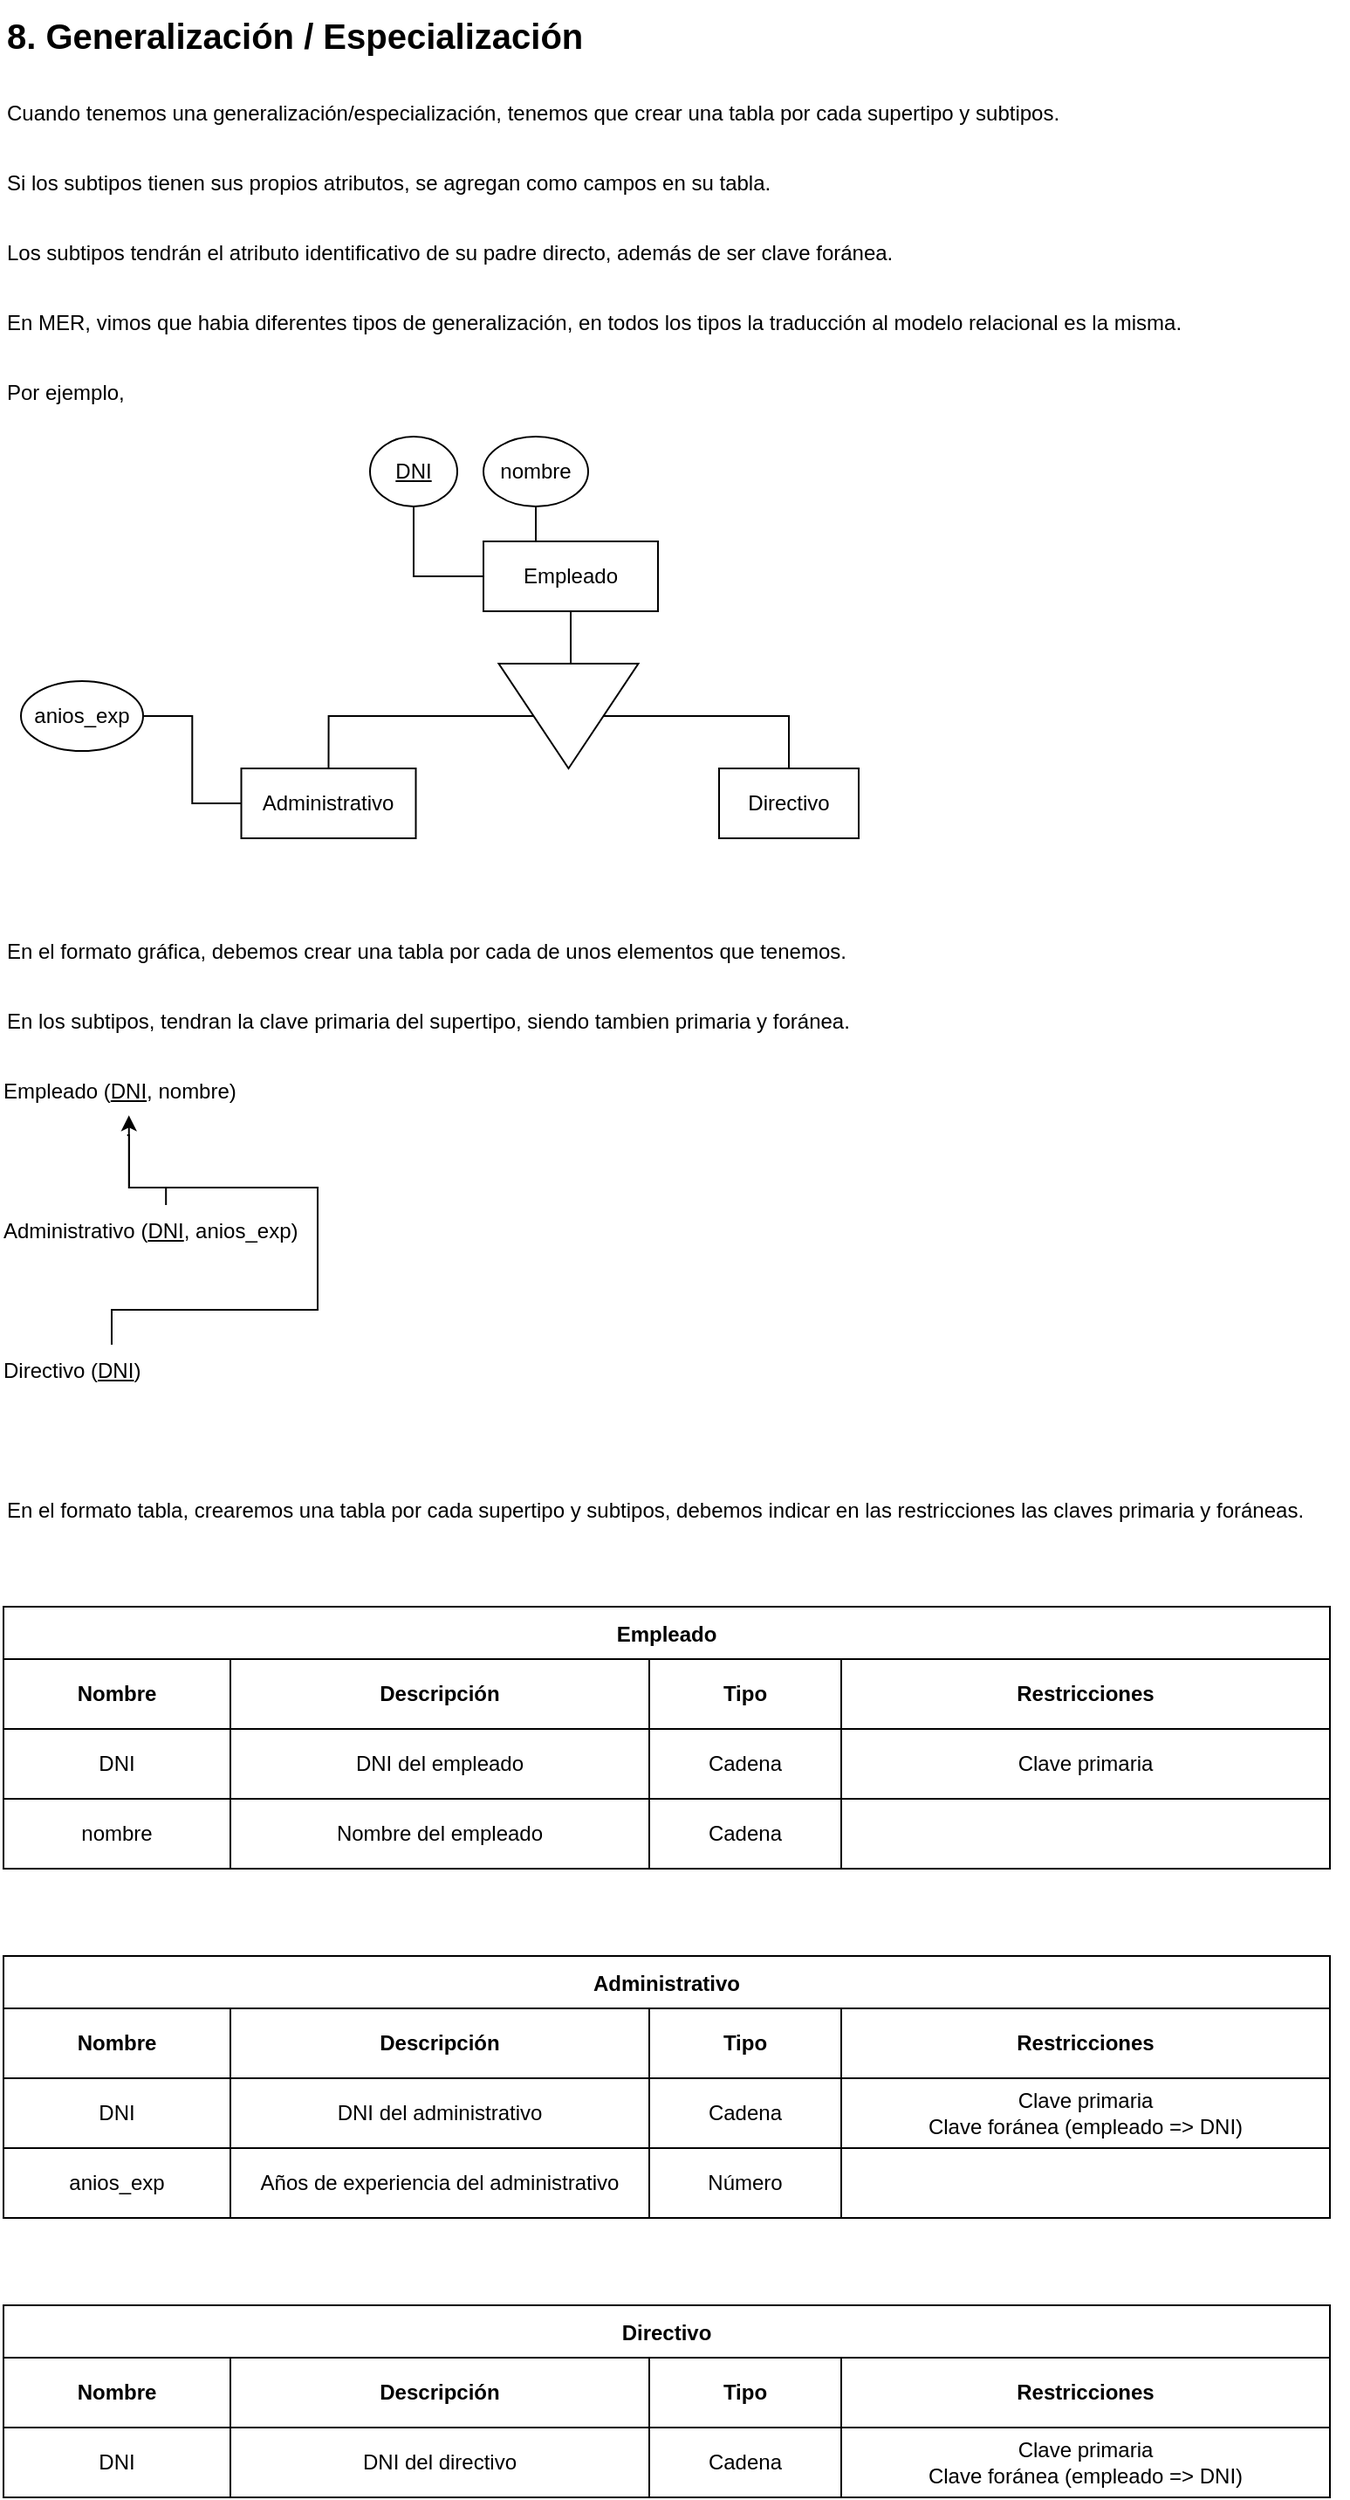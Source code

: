 <mxfile version="25.0.2">
  <diagram id="R2lEEEUBdFMjLlhIrx00" name="Page-1">
    <mxGraphModel dx="880" dy="1484" grid="1" gridSize="10" guides="1" tooltips="1" connect="1" arrows="1" fold="1" page="1" pageScale="1" pageWidth="850" pageHeight="1100" math="0" shadow="0" extFonts="Permanent Marker^https://fonts.googleapis.com/css?family=Permanent+Marker">
      <root>
        <mxCell id="0" />
        <mxCell id="1" parent="0" />
        <mxCell id="r9ZIB-1ZPVIUdIr8UHxr-1" value="8. Generalización / Especialización" style="text;html=1;align=left;verticalAlign=middle;resizable=0;points=[];autosize=1;strokeColor=none;fillColor=none;strokeWidth=0;fontSize=20;fontStyle=1" parent="1" vertex="1">
          <mxGeometry x="40" y="40" width="330" height="40" as="geometry" />
        </mxCell>
        <mxCell id="Usn2N5yTQ50fh_KGr3eV-1" value="Empleado" style="whiteSpace=wrap;html=1;align=center;" parent="1" vertex="1">
          <mxGeometry x="315" y="350" width="100" height="40" as="geometry" />
        </mxCell>
        <mxCell id="Usn2N5yTQ50fh_KGr3eV-2" value="Administrativo" style="whiteSpace=wrap;html=1;align=center;" parent="1" vertex="1">
          <mxGeometry x="176.25" y="480" width="100" height="40" as="geometry" />
        </mxCell>
        <mxCell id="Usn2N5yTQ50fh_KGr3eV-3" value="Directivo" style="whiteSpace=wrap;html=1;align=center;" parent="1" vertex="1">
          <mxGeometry x="450" y="480" width="80" height="40" as="geometry" />
        </mxCell>
        <mxCell id="Usn2N5yTQ50fh_KGr3eV-5" value="nombre" style="ellipse;whiteSpace=wrap;html=1;align=center;" parent="1" vertex="1">
          <mxGeometry x="315" y="290" width="60" height="40" as="geometry" />
        </mxCell>
        <mxCell id="Usn2N5yTQ50fh_KGr3eV-6" style="edgeStyle=orthogonalEdgeStyle;rounded=0;orthogonalLoop=1;jettySize=auto;html=1;entryX=0;entryY=0.5;entryDx=0;entryDy=0;endArrow=none;endFill=0;" parent="1" source="Usn2N5yTQ50fh_KGr3eV-7" target="Usn2N5yTQ50fh_KGr3eV-1" edge="1">
          <mxGeometry relative="1" as="geometry">
            <Array as="points">
              <mxPoint x="275" y="370" />
            </Array>
          </mxGeometry>
        </mxCell>
        <mxCell id="Usn2N5yTQ50fh_KGr3eV-7" value="DNI" style="ellipse;whiteSpace=wrap;html=1;align=center;fontStyle=4;" parent="1" vertex="1">
          <mxGeometry x="250" y="290" width="50" height="40" as="geometry" />
        </mxCell>
        <mxCell id="Usn2N5yTQ50fh_KGr3eV-8" style="edgeStyle=orthogonalEdgeStyle;rounded=0;orthogonalLoop=1;jettySize=auto;html=1;endArrow=none;endFill=0;" parent="1" source="Usn2N5yTQ50fh_KGr3eV-5" edge="1">
          <mxGeometry relative="1" as="geometry">
            <mxPoint x="345" y="350" as="targetPoint" />
          </mxGeometry>
        </mxCell>
        <mxCell id="Usn2N5yTQ50fh_KGr3eV-9" style="edgeStyle=orthogonalEdgeStyle;rounded=0;orthogonalLoop=1;jettySize=auto;html=1;entryX=0.5;entryY=0;entryDx=0;entryDy=0;endArrow=none;endFill=0;" parent="1" source="Usn2N5yTQ50fh_KGr3eV-11" target="Usn2N5yTQ50fh_KGr3eV-2" edge="1">
          <mxGeometry relative="1" as="geometry" />
        </mxCell>
        <mxCell id="Usn2N5yTQ50fh_KGr3eV-10" style="edgeStyle=orthogonalEdgeStyle;rounded=0;orthogonalLoop=1;jettySize=auto;html=1;entryX=0.5;entryY=0;entryDx=0;entryDy=0;endArrow=none;endFill=0;" parent="1" source="Usn2N5yTQ50fh_KGr3eV-11" target="Usn2N5yTQ50fh_KGr3eV-3" edge="1">
          <mxGeometry relative="1" as="geometry" />
        </mxCell>
        <mxCell id="Usn2N5yTQ50fh_KGr3eV-11" value="" style="triangle;whiteSpace=wrap;html=1;rotation=90;" parent="1" vertex="1">
          <mxGeometry x="333.75" y="410" width="60" height="80" as="geometry" />
        </mxCell>
        <mxCell id="Usn2N5yTQ50fh_KGr3eV-12" style="edgeStyle=orthogonalEdgeStyle;rounded=0;orthogonalLoop=1;jettySize=auto;html=1;entryX=0;entryY=0.484;entryDx=0;entryDy=0;entryPerimeter=0;endArrow=none;endFill=0;" parent="1" source="Usn2N5yTQ50fh_KGr3eV-1" target="Usn2N5yTQ50fh_KGr3eV-11" edge="1">
          <mxGeometry relative="1" as="geometry" />
        </mxCell>
        <mxCell id="Usn2N5yTQ50fh_KGr3eV-13" style="edgeStyle=orthogonalEdgeStyle;rounded=0;orthogonalLoop=1;jettySize=auto;html=1;entryX=0;entryY=0.5;entryDx=0;entryDy=0;endArrow=none;endFill=0;" parent="1" source="Usn2N5yTQ50fh_KGr3eV-14" target="Usn2N5yTQ50fh_KGr3eV-2" edge="1">
          <mxGeometry relative="1" as="geometry" />
        </mxCell>
        <mxCell id="Usn2N5yTQ50fh_KGr3eV-14" value="anios_exp" style="ellipse;whiteSpace=wrap;html=1;align=center;" parent="1" vertex="1">
          <mxGeometry x="50" y="430" width="70" height="40" as="geometry" />
        </mxCell>
        <mxCell id="Usn2N5yTQ50fh_KGr3eV-15" value="Cuando tenemos una generalización/especialización, tenemos que crear una tabla por cada supertipo y subtipos." style="text;html=1;align=left;verticalAlign=middle;resizable=0;points=[];autosize=1;strokeColor=none;fillColor=none;" parent="1" vertex="1">
          <mxGeometry x="40" y="90" width="630" height="30" as="geometry" />
        </mxCell>
        <mxCell id="Usn2N5yTQ50fh_KGr3eV-16" value="Empleado (&lt;u&gt;DNI&lt;/u&gt;, nombre)" style="text;html=1;align=left;verticalAlign=middle;resizable=0;points=[];autosize=1;strokeColor=none;fillColor=none;" parent="1" vertex="1">
          <mxGeometry x="38.12" y="650" width="160" height="30" as="geometry" />
        </mxCell>
        <mxCell id="Usn2N5yTQ50fh_KGr3eV-17" value="Administrativo (&lt;u&gt;DNI&lt;/u&gt;, anios_exp)" style="text;html=1;align=left;verticalAlign=middle;resizable=0;points=[];autosize=1;strokeColor=none;fillColor=none;" parent="1" vertex="1">
          <mxGeometry x="38.12" y="730" width="190" height="30" as="geometry" />
        </mxCell>
        <mxCell id="Usn2N5yTQ50fh_KGr3eV-18" value="Directivo (&lt;u&gt;DNI&lt;/u&gt;)" style="text;html=1;align=left;verticalAlign=middle;resizable=0;points=[];autosize=1;strokeColor=none;fillColor=none;" parent="1" vertex="1">
          <mxGeometry x="38.12" y="810" width="100" height="30" as="geometry" />
        </mxCell>
        <mxCell id="Usn2N5yTQ50fh_KGr3eV-19" style="edgeStyle=orthogonalEdgeStyle;rounded=0;orthogonalLoop=1;jettySize=auto;html=1;entryX=0.461;entryY=0.956;entryDx=0;entryDy=0;entryPerimeter=0;align=left;" parent="1" source="Usn2N5yTQ50fh_KGr3eV-17" target="Usn2N5yTQ50fh_KGr3eV-16" edge="1">
          <mxGeometry relative="1" as="geometry">
            <Array as="points">
              <mxPoint x="132.87" y="720" />
              <mxPoint x="111.87" y="720" />
            </Array>
          </mxGeometry>
        </mxCell>
        <mxCell id="Usn2N5yTQ50fh_KGr3eV-20" style="edgeStyle=orthogonalEdgeStyle;rounded=0;orthogonalLoop=1;jettySize=auto;html=1;endArrow=none;endFill=0;align=left;" parent="1" source="Usn2N5yTQ50fh_KGr3eV-18" edge="1">
          <mxGeometry relative="1" as="geometry">
            <mxPoint x="110.87" y="690" as="targetPoint" />
            <Array as="points">
              <mxPoint x="102" y="790" />
              <mxPoint x="220" y="790" />
              <mxPoint x="220" y="720" />
              <mxPoint x="112" y="720" />
              <mxPoint x="112" y="690" />
            </Array>
          </mxGeometry>
        </mxCell>
        <mxCell id="Usn2N5yTQ50fh_KGr3eV-21" value="Empleado" style="shape=table;startSize=30;container=1;collapsible=0;childLayout=tableLayout;fontStyle=1" parent="1" vertex="1">
          <mxGeometry x="40" y="960" width="760" height="150" as="geometry" />
        </mxCell>
        <mxCell id="Usn2N5yTQ50fh_KGr3eV-22" value="" style="shape=tableRow;horizontal=0;startSize=0;swimlaneHead=0;swimlaneBody=0;strokeColor=inherit;top=0;left=0;bottom=0;right=0;collapsible=0;dropTarget=0;fillColor=none;points=[[0,0.5],[1,0.5]];portConstraint=eastwest;" parent="Usn2N5yTQ50fh_KGr3eV-21" vertex="1">
          <mxGeometry y="30" width="760" height="40" as="geometry" />
        </mxCell>
        <mxCell id="Usn2N5yTQ50fh_KGr3eV-23" value="&lt;b&gt;Nombre&lt;/b&gt;" style="shape=partialRectangle;html=1;whiteSpace=wrap;connectable=0;strokeColor=inherit;overflow=hidden;fillColor=none;top=0;left=0;bottom=0;right=0;pointerEvents=1;" parent="Usn2N5yTQ50fh_KGr3eV-22" vertex="1">
          <mxGeometry width="130" height="40" as="geometry">
            <mxRectangle width="130" height="40" as="alternateBounds" />
          </mxGeometry>
        </mxCell>
        <mxCell id="Usn2N5yTQ50fh_KGr3eV-24" value="&lt;b&gt;Descripción&lt;/b&gt;" style="shape=partialRectangle;html=1;whiteSpace=wrap;connectable=0;strokeColor=inherit;overflow=hidden;fillColor=none;top=0;left=0;bottom=0;right=0;pointerEvents=1;" parent="Usn2N5yTQ50fh_KGr3eV-22" vertex="1">
          <mxGeometry x="130" width="240" height="40" as="geometry">
            <mxRectangle width="240" height="40" as="alternateBounds" />
          </mxGeometry>
        </mxCell>
        <mxCell id="Usn2N5yTQ50fh_KGr3eV-25" value="&lt;b&gt;Tipo&lt;/b&gt;" style="shape=partialRectangle;html=1;whiteSpace=wrap;connectable=0;strokeColor=inherit;overflow=hidden;fillColor=none;top=0;left=0;bottom=0;right=0;pointerEvents=1;" parent="Usn2N5yTQ50fh_KGr3eV-22" vertex="1">
          <mxGeometry x="370" width="110" height="40" as="geometry">
            <mxRectangle width="110" height="40" as="alternateBounds" />
          </mxGeometry>
        </mxCell>
        <mxCell id="Usn2N5yTQ50fh_KGr3eV-26" value="&lt;b&gt;Restricciones&lt;/b&gt;" style="shape=partialRectangle;html=1;whiteSpace=wrap;connectable=0;strokeColor=inherit;overflow=hidden;fillColor=none;top=0;left=0;bottom=0;right=0;pointerEvents=1;" parent="Usn2N5yTQ50fh_KGr3eV-22" vertex="1">
          <mxGeometry x="480" width="280" height="40" as="geometry">
            <mxRectangle width="280" height="40" as="alternateBounds" />
          </mxGeometry>
        </mxCell>
        <mxCell id="Usn2N5yTQ50fh_KGr3eV-27" value="" style="shape=tableRow;horizontal=0;startSize=0;swimlaneHead=0;swimlaneBody=0;strokeColor=inherit;top=0;left=0;bottom=0;right=0;collapsible=0;dropTarget=0;fillColor=none;points=[[0,0.5],[1,0.5]];portConstraint=eastwest;" parent="Usn2N5yTQ50fh_KGr3eV-21" vertex="1">
          <mxGeometry y="70" width="760" height="40" as="geometry" />
        </mxCell>
        <mxCell id="Usn2N5yTQ50fh_KGr3eV-28" value="DNI" style="shape=partialRectangle;html=1;whiteSpace=wrap;connectable=0;strokeColor=inherit;overflow=hidden;fillColor=none;top=0;left=0;bottom=0;right=0;pointerEvents=1;" parent="Usn2N5yTQ50fh_KGr3eV-27" vertex="1">
          <mxGeometry width="130" height="40" as="geometry">
            <mxRectangle width="130" height="40" as="alternateBounds" />
          </mxGeometry>
        </mxCell>
        <mxCell id="Usn2N5yTQ50fh_KGr3eV-29" value="DNI del empleado" style="shape=partialRectangle;html=1;whiteSpace=wrap;connectable=0;strokeColor=inherit;overflow=hidden;fillColor=none;top=0;left=0;bottom=0;right=0;pointerEvents=1;" parent="Usn2N5yTQ50fh_KGr3eV-27" vertex="1">
          <mxGeometry x="130" width="240" height="40" as="geometry">
            <mxRectangle width="240" height="40" as="alternateBounds" />
          </mxGeometry>
        </mxCell>
        <mxCell id="Usn2N5yTQ50fh_KGr3eV-30" value="Cadena" style="shape=partialRectangle;html=1;whiteSpace=wrap;connectable=0;strokeColor=inherit;overflow=hidden;fillColor=none;top=0;left=0;bottom=0;right=0;pointerEvents=1;" parent="Usn2N5yTQ50fh_KGr3eV-27" vertex="1">
          <mxGeometry x="370" width="110" height="40" as="geometry">
            <mxRectangle width="110" height="40" as="alternateBounds" />
          </mxGeometry>
        </mxCell>
        <mxCell id="Usn2N5yTQ50fh_KGr3eV-31" value="Clave primaria" style="shape=partialRectangle;html=1;whiteSpace=wrap;connectable=0;strokeColor=inherit;overflow=hidden;fillColor=none;top=0;left=0;bottom=0;right=0;pointerEvents=1;" parent="Usn2N5yTQ50fh_KGr3eV-27" vertex="1">
          <mxGeometry x="480" width="280" height="40" as="geometry">
            <mxRectangle width="280" height="40" as="alternateBounds" />
          </mxGeometry>
        </mxCell>
        <mxCell id="Usn2N5yTQ50fh_KGr3eV-32" style="shape=tableRow;horizontal=0;startSize=0;swimlaneHead=0;swimlaneBody=0;strokeColor=inherit;top=0;left=0;bottom=0;right=0;collapsible=0;dropTarget=0;fillColor=none;points=[[0,0.5],[1,0.5]];portConstraint=eastwest;" parent="Usn2N5yTQ50fh_KGr3eV-21" vertex="1">
          <mxGeometry y="110" width="760" height="40" as="geometry" />
        </mxCell>
        <mxCell id="Usn2N5yTQ50fh_KGr3eV-33" value="nombre" style="shape=partialRectangle;html=1;whiteSpace=wrap;connectable=0;strokeColor=inherit;overflow=hidden;fillColor=none;top=0;left=0;bottom=0;right=0;pointerEvents=1;" parent="Usn2N5yTQ50fh_KGr3eV-32" vertex="1">
          <mxGeometry width="130" height="40" as="geometry">
            <mxRectangle width="130" height="40" as="alternateBounds" />
          </mxGeometry>
        </mxCell>
        <mxCell id="Usn2N5yTQ50fh_KGr3eV-34" value="Nombre del empleado" style="shape=partialRectangle;html=1;whiteSpace=wrap;connectable=0;strokeColor=inherit;overflow=hidden;fillColor=none;top=0;left=0;bottom=0;right=0;pointerEvents=1;" parent="Usn2N5yTQ50fh_KGr3eV-32" vertex="1">
          <mxGeometry x="130" width="240" height="40" as="geometry">
            <mxRectangle width="240" height="40" as="alternateBounds" />
          </mxGeometry>
        </mxCell>
        <mxCell id="Usn2N5yTQ50fh_KGr3eV-35" value="Cadena" style="shape=partialRectangle;html=1;whiteSpace=wrap;connectable=0;strokeColor=inherit;overflow=hidden;fillColor=none;top=0;left=0;bottom=0;right=0;pointerEvents=1;" parent="Usn2N5yTQ50fh_KGr3eV-32" vertex="1">
          <mxGeometry x="370" width="110" height="40" as="geometry">
            <mxRectangle width="110" height="40" as="alternateBounds" />
          </mxGeometry>
        </mxCell>
        <mxCell id="Usn2N5yTQ50fh_KGr3eV-36" style="shape=partialRectangle;html=1;whiteSpace=wrap;connectable=0;strokeColor=inherit;overflow=hidden;fillColor=none;top=0;left=0;bottom=0;right=0;pointerEvents=1;" parent="Usn2N5yTQ50fh_KGr3eV-32" vertex="1">
          <mxGeometry x="480" width="280" height="40" as="geometry">
            <mxRectangle width="280" height="40" as="alternateBounds" />
          </mxGeometry>
        </mxCell>
        <mxCell id="Usn2N5yTQ50fh_KGr3eV-42" value="Administrativo" style="shape=table;startSize=30;container=1;collapsible=0;childLayout=tableLayout;fontStyle=1" parent="1" vertex="1">
          <mxGeometry x="40" y="1160" width="760" height="150" as="geometry" />
        </mxCell>
        <mxCell id="Usn2N5yTQ50fh_KGr3eV-43" value="" style="shape=tableRow;horizontal=0;startSize=0;swimlaneHead=0;swimlaneBody=0;strokeColor=inherit;top=0;left=0;bottom=0;right=0;collapsible=0;dropTarget=0;fillColor=none;points=[[0,0.5],[1,0.5]];portConstraint=eastwest;" parent="Usn2N5yTQ50fh_KGr3eV-42" vertex="1">
          <mxGeometry y="30" width="760" height="40" as="geometry" />
        </mxCell>
        <mxCell id="Usn2N5yTQ50fh_KGr3eV-44" value="&lt;b&gt;Nombre&lt;/b&gt;" style="shape=partialRectangle;html=1;whiteSpace=wrap;connectable=0;strokeColor=inherit;overflow=hidden;fillColor=none;top=0;left=0;bottom=0;right=0;pointerEvents=1;" parent="Usn2N5yTQ50fh_KGr3eV-43" vertex="1">
          <mxGeometry width="130" height="40" as="geometry">
            <mxRectangle width="130" height="40" as="alternateBounds" />
          </mxGeometry>
        </mxCell>
        <mxCell id="Usn2N5yTQ50fh_KGr3eV-45" value="&lt;b&gt;Descripción&lt;/b&gt;" style="shape=partialRectangle;html=1;whiteSpace=wrap;connectable=0;strokeColor=inherit;overflow=hidden;fillColor=none;top=0;left=0;bottom=0;right=0;pointerEvents=1;" parent="Usn2N5yTQ50fh_KGr3eV-43" vertex="1">
          <mxGeometry x="130" width="240" height="40" as="geometry">
            <mxRectangle width="240" height="40" as="alternateBounds" />
          </mxGeometry>
        </mxCell>
        <mxCell id="Usn2N5yTQ50fh_KGr3eV-46" value="&lt;b&gt;Tipo&lt;/b&gt;" style="shape=partialRectangle;html=1;whiteSpace=wrap;connectable=0;strokeColor=inherit;overflow=hidden;fillColor=none;top=0;left=0;bottom=0;right=0;pointerEvents=1;" parent="Usn2N5yTQ50fh_KGr3eV-43" vertex="1">
          <mxGeometry x="370" width="110" height="40" as="geometry">
            <mxRectangle width="110" height="40" as="alternateBounds" />
          </mxGeometry>
        </mxCell>
        <mxCell id="Usn2N5yTQ50fh_KGr3eV-47" value="&lt;b&gt;Restricciones&lt;/b&gt;" style="shape=partialRectangle;html=1;whiteSpace=wrap;connectable=0;strokeColor=inherit;overflow=hidden;fillColor=none;top=0;left=0;bottom=0;right=0;pointerEvents=1;" parent="Usn2N5yTQ50fh_KGr3eV-43" vertex="1">
          <mxGeometry x="480" width="280" height="40" as="geometry">
            <mxRectangle width="280" height="40" as="alternateBounds" />
          </mxGeometry>
        </mxCell>
        <mxCell id="Usn2N5yTQ50fh_KGr3eV-48" value="" style="shape=tableRow;horizontal=0;startSize=0;swimlaneHead=0;swimlaneBody=0;strokeColor=inherit;top=0;left=0;bottom=0;right=0;collapsible=0;dropTarget=0;fillColor=none;points=[[0,0.5],[1,0.5]];portConstraint=eastwest;" parent="Usn2N5yTQ50fh_KGr3eV-42" vertex="1">
          <mxGeometry y="70" width="760" height="40" as="geometry" />
        </mxCell>
        <mxCell id="Usn2N5yTQ50fh_KGr3eV-49" value="DNI" style="shape=partialRectangle;html=1;whiteSpace=wrap;connectable=0;strokeColor=inherit;overflow=hidden;fillColor=none;top=0;left=0;bottom=0;right=0;pointerEvents=1;" parent="Usn2N5yTQ50fh_KGr3eV-48" vertex="1">
          <mxGeometry width="130" height="40" as="geometry">
            <mxRectangle width="130" height="40" as="alternateBounds" />
          </mxGeometry>
        </mxCell>
        <mxCell id="Usn2N5yTQ50fh_KGr3eV-50" value="DNI del administrativo" style="shape=partialRectangle;html=1;whiteSpace=wrap;connectable=0;strokeColor=inherit;overflow=hidden;fillColor=none;top=0;left=0;bottom=0;right=0;pointerEvents=1;" parent="Usn2N5yTQ50fh_KGr3eV-48" vertex="1">
          <mxGeometry x="130" width="240" height="40" as="geometry">
            <mxRectangle width="240" height="40" as="alternateBounds" />
          </mxGeometry>
        </mxCell>
        <mxCell id="Usn2N5yTQ50fh_KGr3eV-51" value="Cadena" style="shape=partialRectangle;html=1;whiteSpace=wrap;connectable=0;strokeColor=inherit;overflow=hidden;fillColor=none;top=0;left=0;bottom=0;right=0;pointerEvents=1;" parent="Usn2N5yTQ50fh_KGr3eV-48" vertex="1">
          <mxGeometry x="370" width="110" height="40" as="geometry">
            <mxRectangle width="110" height="40" as="alternateBounds" />
          </mxGeometry>
        </mxCell>
        <mxCell id="Usn2N5yTQ50fh_KGr3eV-52" value="Clave primaria&lt;div&gt;Clave foránea (empleado =&amp;gt; DNI)&lt;/div&gt;" style="shape=partialRectangle;html=1;whiteSpace=wrap;connectable=0;strokeColor=inherit;overflow=hidden;fillColor=none;top=0;left=0;bottom=0;right=0;pointerEvents=1;" parent="Usn2N5yTQ50fh_KGr3eV-48" vertex="1">
          <mxGeometry x="480" width="280" height="40" as="geometry">
            <mxRectangle width="280" height="40" as="alternateBounds" />
          </mxGeometry>
        </mxCell>
        <mxCell id="Usn2N5yTQ50fh_KGr3eV-53" style="shape=tableRow;horizontal=0;startSize=0;swimlaneHead=0;swimlaneBody=0;strokeColor=inherit;top=0;left=0;bottom=0;right=0;collapsible=0;dropTarget=0;fillColor=none;points=[[0,0.5],[1,0.5]];portConstraint=eastwest;" parent="Usn2N5yTQ50fh_KGr3eV-42" vertex="1">
          <mxGeometry y="110" width="760" height="40" as="geometry" />
        </mxCell>
        <mxCell id="Usn2N5yTQ50fh_KGr3eV-54" value="anios_exp" style="shape=partialRectangle;html=1;whiteSpace=wrap;connectable=0;strokeColor=inherit;overflow=hidden;fillColor=none;top=0;left=0;bottom=0;right=0;pointerEvents=1;" parent="Usn2N5yTQ50fh_KGr3eV-53" vertex="1">
          <mxGeometry width="130" height="40" as="geometry">
            <mxRectangle width="130" height="40" as="alternateBounds" />
          </mxGeometry>
        </mxCell>
        <mxCell id="Usn2N5yTQ50fh_KGr3eV-55" value="Años de experiencia del administrativo" style="shape=partialRectangle;html=1;whiteSpace=wrap;connectable=0;strokeColor=inherit;overflow=hidden;fillColor=none;top=0;left=0;bottom=0;right=0;pointerEvents=1;" parent="Usn2N5yTQ50fh_KGr3eV-53" vertex="1">
          <mxGeometry x="130" width="240" height="40" as="geometry">
            <mxRectangle width="240" height="40" as="alternateBounds" />
          </mxGeometry>
        </mxCell>
        <mxCell id="Usn2N5yTQ50fh_KGr3eV-56" value="Número" style="shape=partialRectangle;html=1;whiteSpace=wrap;connectable=0;strokeColor=inherit;overflow=hidden;fillColor=none;top=0;left=0;bottom=0;right=0;pointerEvents=1;" parent="Usn2N5yTQ50fh_KGr3eV-53" vertex="1">
          <mxGeometry x="370" width="110" height="40" as="geometry">
            <mxRectangle width="110" height="40" as="alternateBounds" />
          </mxGeometry>
        </mxCell>
        <mxCell id="Usn2N5yTQ50fh_KGr3eV-57" style="shape=partialRectangle;html=1;whiteSpace=wrap;connectable=0;strokeColor=inherit;overflow=hidden;fillColor=none;top=0;left=0;bottom=0;right=0;pointerEvents=1;" parent="Usn2N5yTQ50fh_KGr3eV-53" vertex="1">
          <mxGeometry x="480" width="280" height="40" as="geometry">
            <mxRectangle width="280" height="40" as="alternateBounds" />
          </mxGeometry>
        </mxCell>
        <mxCell id="Usn2N5yTQ50fh_KGr3eV-58" value="Directivo" style="shape=table;startSize=30;container=1;collapsible=0;childLayout=tableLayout;fontStyle=1" parent="1" vertex="1">
          <mxGeometry x="40" y="1360" width="760" height="110" as="geometry" />
        </mxCell>
        <mxCell id="Usn2N5yTQ50fh_KGr3eV-59" value="" style="shape=tableRow;horizontal=0;startSize=0;swimlaneHead=0;swimlaneBody=0;strokeColor=inherit;top=0;left=0;bottom=0;right=0;collapsible=0;dropTarget=0;fillColor=none;points=[[0,0.5],[1,0.5]];portConstraint=eastwest;" parent="Usn2N5yTQ50fh_KGr3eV-58" vertex="1">
          <mxGeometry y="30" width="760" height="40" as="geometry" />
        </mxCell>
        <mxCell id="Usn2N5yTQ50fh_KGr3eV-60" value="&lt;b&gt;Nombre&lt;/b&gt;" style="shape=partialRectangle;html=1;whiteSpace=wrap;connectable=0;strokeColor=inherit;overflow=hidden;fillColor=none;top=0;left=0;bottom=0;right=0;pointerEvents=1;" parent="Usn2N5yTQ50fh_KGr3eV-59" vertex="1">
          <mxGeometry width="130" height="40" as="geometry">
            <mxRectangle width="130" height="40" as="alternateBounds" />
          </mxGeometry>
        </mxCell>
        <mxCell id="Usn2N5yTQ50fh_KGr3eV-61" value="&lt;b&gt;Descripción&lt;/b&gt;" style="shape=partialRectangle;html=1;whiteSpace=wrap;connectable=0;strokeColor=inherit;overflow=hidden;fillColor=none;top=0;left=0;bottom=0;right=0;pointerEvents=1;" parent="Usn2N5yTQ50fh_KGr3eV-59" vertex="1">
          <mxGeometry x="130" width="240" height="40" as="geometry">
            <mxRectangle width="240" height="40" as="alternateBounds" />
          </mxGeometry>
        </mxCell>
        <mxCell id="Usn2N5yTQ50fh_KGr3eV-62" value="&lt;b&gt;Tipo&lt;/b&gt;" style="shape=partialRectangle;html=1;whiteSpace=wrap;connectable=0;strokeColor=inherit;overflow=hidden;fillColor=none;top=0;left=0;bottom=0;right=0;pointerEvents=1;" parent="Usn2N5yTQ50fh_KGr3eV-59" vertex="1">
          <mxGeometry x="370" width="110" height="40" as="geometry">
            <mxRectangle width="110" height="40" as="alternateBounds" />
          </mxGeometry>
        </mxCell>
        <mxCell id="Usn2N5yTQ50fh_KGr3eV-63" value="&lt;b&gt;Restricciones&lt;/b&gt;" style="shape=partialRectangle;html=1;whiteSpace=wrap;connectable=0;strokeColor=inherit;overflow=hidden;fillColor=none;top=0;left=0;bottom=0;right=0;pointerEvents=1;" parent="Usn2N5yTQ50fh_KGr3eV-59" vertex="1">
          <mxGeometry x="480" width="280" height="40" as="geometry">
            <mxRectangle width="280" height="40" as="alternateBounds" />
          </mxGeometry>
        </mxCell>
        <mxCell id="Usn2N5yTQ50fh_KGr3eV-64" value="" style="shape=tableRow;horizontal=0;startSize=0;swimlaneHead=0;swimlaneBody=0;strokeColor=inherit;top=0;left=0;bottom=0;right=0;collapsible=0;dropTarget=0;fillColor=none;points=[[0,0.5],[1,0.5]];portConstraint=eastwest;" parent="Usn2N5yTQ50fh_KGr3eV-58" vertex="1">
          <mxGeometry y="70" width="760" height="40" as="geometry" />
        </mxCell>
        <mxCell id="Usn2N5yTQ50fh_KGr3eV-65" value="DNI" style="shape=partialRectangle;html=1;whiteSpace=wrap;connectable=0;strokeColor=inherit;overflow=hidden;fillColor=none;top=0;left=0;bottom=0;right=0;pointerEvents=1;" parent="Usn2N5yTQ50fh_KGr3eV-64" vertex="1">
          <mxGeometry width="130" height="40" as="geometry">
            <mxRectangle width="130" height="40" as="alternateBounds" />
          </mxGeometry>
        </mxCell>
        <mxCell id="Usn2N5yTQ50fh_KGr3eV-66" value="DNI del directivo" style="shape=partialRectangle;html=1;whiteSpace=wrap;connectable=0;strokeColor=inherit;overflow=hidden;fillColor=none;top=0;left=0;bottom=0;right=0;pointerEvents=1;" parent="Usn2N5yTQ50fh_KGr3eV-64" vertex="1">
          <mxGeometry x="130" width="240" height="40" as="geometry">
            <mxRectangle width="240" height="40" as="alternateBounds" />
          </mxGeometry>
        </mxCell>
        <mxCell id="Usn2N5yTQ50fh_KGr3eV-67" value="Cadena" style="shape=partialRectangle;html=1;whiteSpace=wrap;connectable=0;strokeColor=inherit;overflow=hidden;fillColor=none;top=0;left=0;bottom=0;right=0;pointerEvents=1;" parent="Usn2N5yTQ50fh_KGr3eV-64" vertex="1">
          <mxGeometry x="370" width="110" height="40" as="geometry">
            <mxRectangle width="110" height="40" as="alternateBounds" />
          </mxGeometry>
        </mxCell>
        <mxCell id="Usn2N5yTQ50fh_KGr3eV-68" value="Clave primaria&lt;div&gt;Clave foránea (empleado =&amp;gt; DNI)&lt;br&gt;&lt;/div&gt;" style="shape=partialRectangle;html=1;whiteSpace=wrap;connectable=0;strokeColor=inherit;overflow=hidden;fillColor=none;top=0;left=0;bottom=0;right=0;pointerEvents=1;" parent="Usn2N5yTQ50fh_KGr3eV-64" vertex="1">
          <mxGeometry x="480" width="280" height="40" as="geometry">
            <mxRectangle width="280" height="40" as="alternateBounds" />
          </mxGeometry>
        </mxCell>
        <mxCell id="Usn2N5yTQ50fh_KGr3eV-74" value="Si los subtipos tienen sus propios atributos, se agregan como campos en su tabla." style="text;html=1;align=left;verticalAlign=middle;resizable=0;points=[];autosize=1;strokeColor=none;fillColor=none;" parent="1" vertex="1">
          <mxGeometry x="40" y="130" width="460" height="30" as="geometry" />
        </mxCell>
        <mxCell id="Usn2N5yTQ50fh_KGr3eV-75" value="Por ejemplo," style="text;html=1;align=left;verticalAlign=middle;resizable=0;points=[];autosize=1;strokeColor=none;fillColor=none;" parent="1" vertex="1">
          <mxGeometry x="40" y="250" width="90" height="30" as="geometry" />
        </mxCell>
        <mxCell id="Usn2N5yTQ50fh_KGr3eV-76" value="En el formato gráfica, debemos crear una tabla por cada de unos elementos que tenemos." style="text;html=1;align=left;verticalAlign=middle;resizable=0;points=[];autosize=1;strokeColor=none;fillColor=none;" parent="1" vertex="1">
          <mxGeometry x="40" y="570" width="500" height="30" as="geometry" />
        </mxCell>
        <mxCell id="Usn2N5yTQ50fh_KGr3eV-77" value="En los subtipos, tendran la clave primaria del supertipo, siendo tambien primaria y foránea." style="text;html=1;align=left;verticalAlign=middle;resizable=0;points=[];autosize=1;strokeColor=none;fillColor=none;" parent="1" vertex="1">
          <mxGeometry x="40" y="610" width="510" height="30" as="geometry" />
        </mxCell>
        <mxCell id="Usn2N5yTQ50fh_KGr3eV-78" value="En el formato tabla, crearemos una tabla por cada supertipo y subtipos, debemos indicar en las restricciones las claves primaria y foráneas." style="text;html=1;align=left;verticalAlign=middle;resizable=0;points=[];autosize=1;strokeColor=none;fillColor=none;" parent="1" vertex="1">
          <mxGeometry x="40" y="890" width="770" height="30" as="geometry" />
        </mxCell>
        <mxCell id="Usn2N5yTQ50fh_KGr3eV-79" value="Los subtipos tendrán el atributo identificativo de su padre directo, además de ser clave foránea." style="text;html=1;align=left;verticalAlign=middle;resizable=0;points=[];autosize=1;strokeColor=none;fillColor=none;" parent="1" vertex="1">
          <mxGeometry x="40" y="170" width="530" height="30" as="geometry" />
        </mxCell>
        <mxCell id="Usn2N5yTQ50fh_KGr3eV-80" value="En MER, vimos que habia diferentes tipos de generalización, en todos los tipos la traducción al modelo relacional es la misma." style="text;html=1;align=left;verticalAlign=middle;resizable=0;points=[];autosize=1;strokeColor=none;fillColor=none;" parent="1" vertex="1">
          <mxGeometry x="40" y="210" width="700" height="30" as="geometry" />
        </mxCell>
      </root>
    </mxGraphModel>
  </diagram>
</mxfile>
